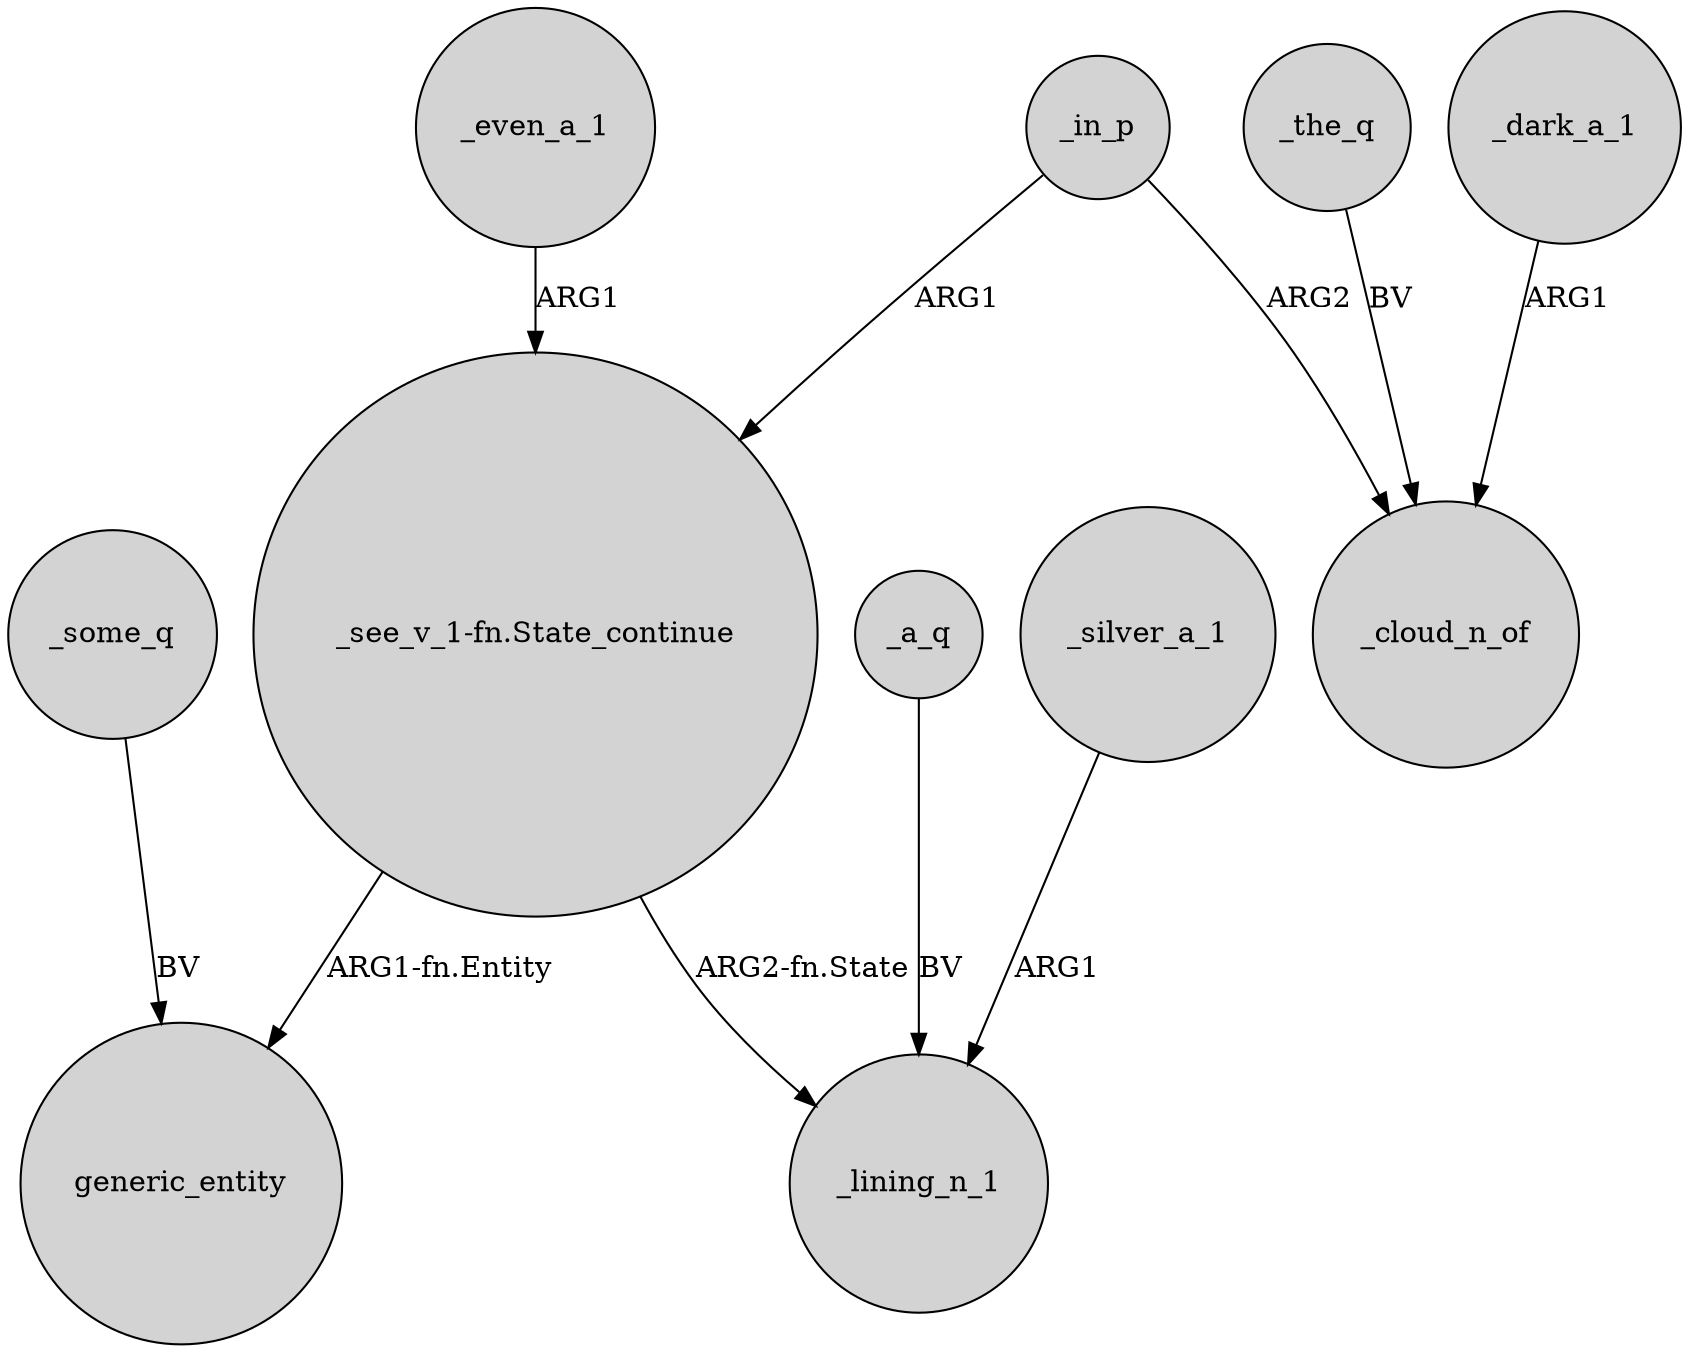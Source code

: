 digraph {
	node [shape=circle style=filled]
	"_see_v_1-fn.State_continue" -> generic_entity [label="ARG1-fn.Entity"]
	_dark_a_1 -> _cloud_n_of [label=ARG1]
	"_see_v_1-fn.State_continue" -> _lining_n_1 [label="ARG2-fn.State"]
	_some_q -> generic_entity [label=BV]
	_even_a_1 -> "_see_v_1-fn.State_continue" [label=ARG1]
	_a_q -> _lining_n_1 [label=BV]
	_in_p -> _cloud_n_of [label=ARG2]
	_in_p -> "_see_v_1-fn.State_continue" [label=ARG1]
	_the_q -> _cloud_n_of [label=BV]
	_silver_a_1 -> _lining_n_1 [label=ARG1]
}
